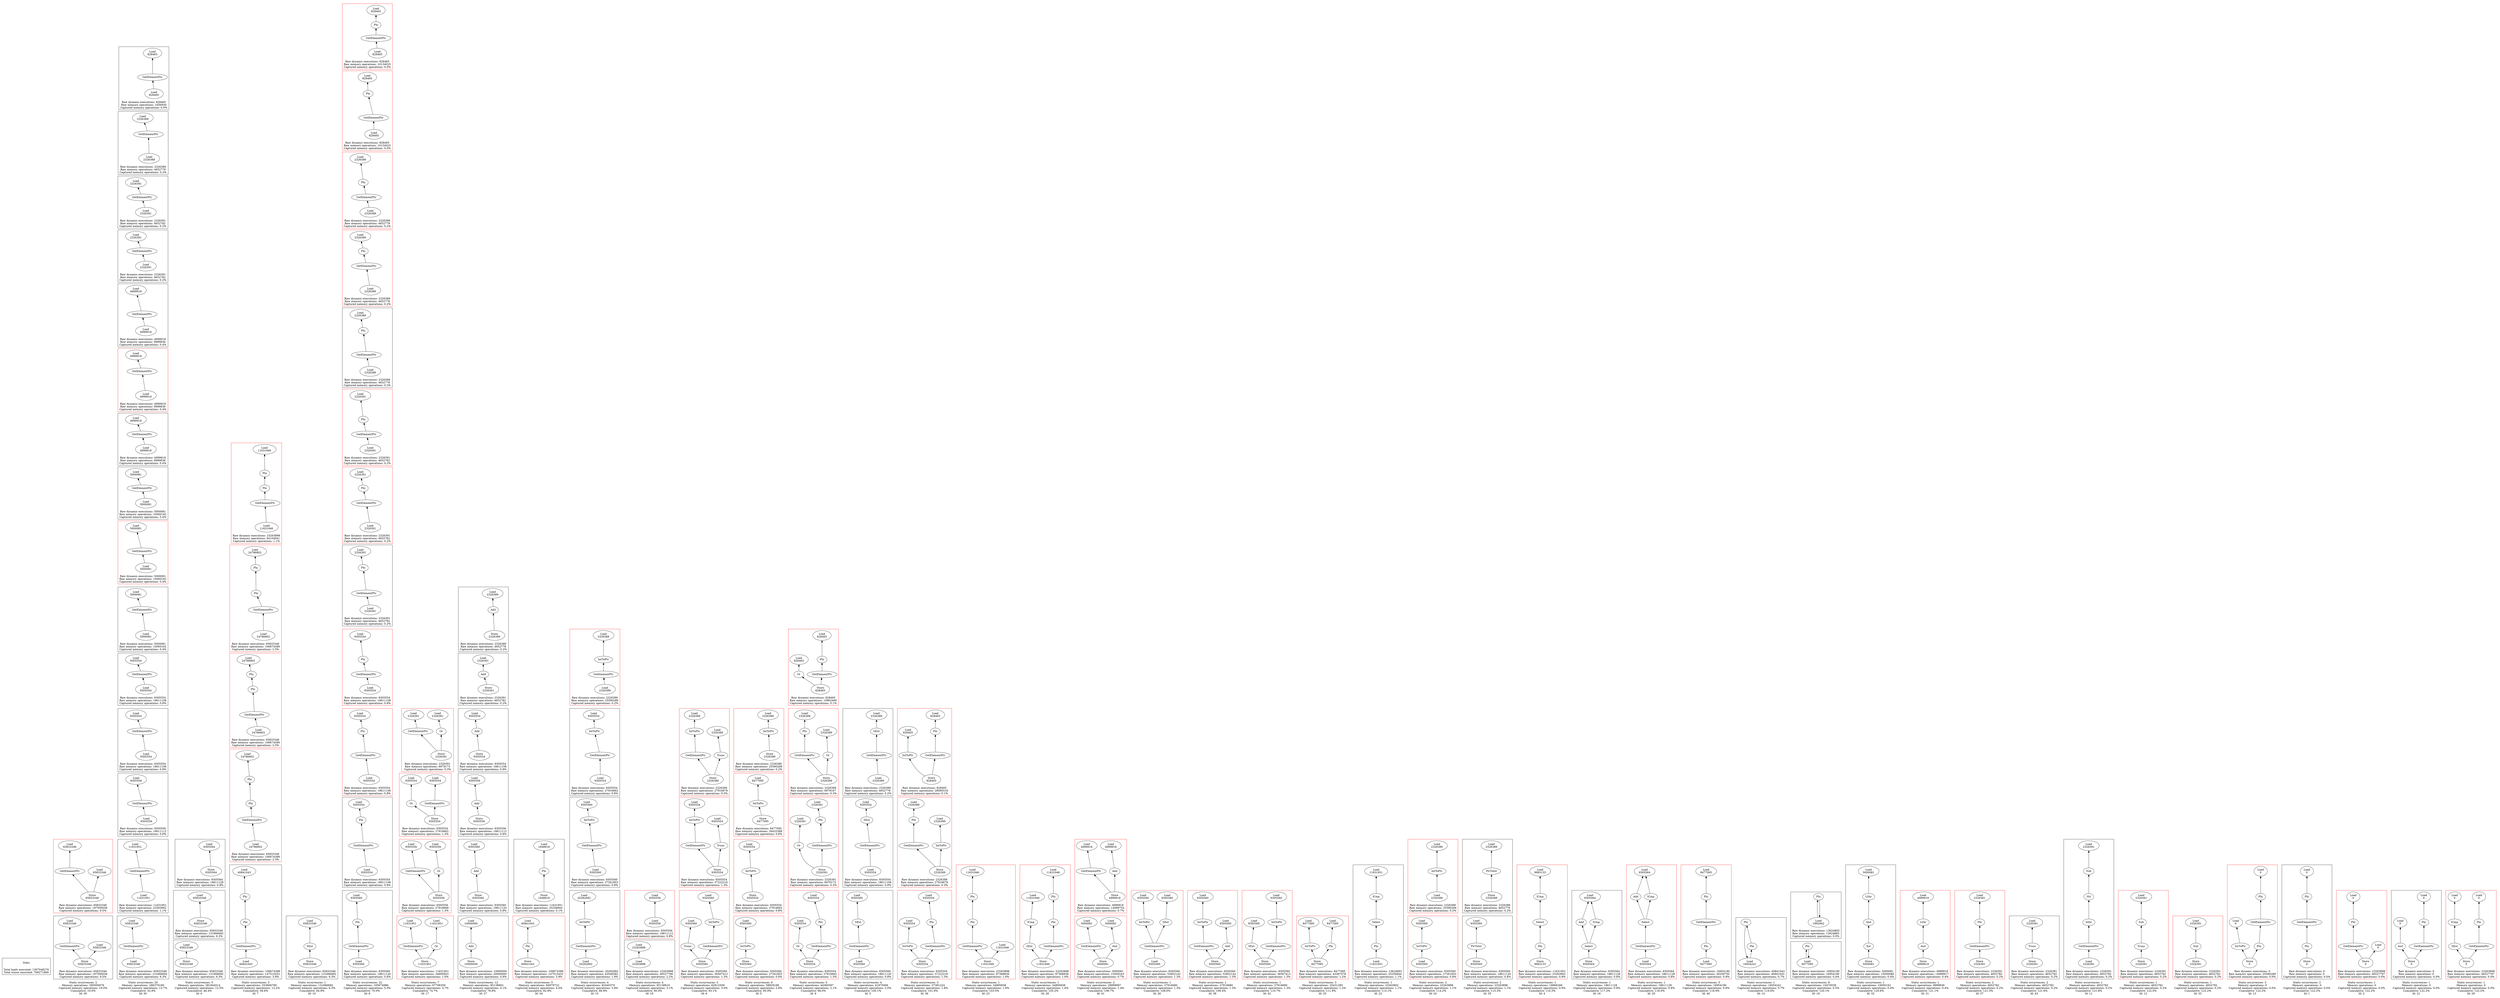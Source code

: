 strict digraph {
rankdir=BT
subgraph {
Stats [shape=plaintext]
cluster=true
label="Total loads executed: 1307048276\nTotal stores executed: 768271869"
}
subgraph {
subgraph {
{
rank=max
"39_0" [shape=point style=invis]
}
"39_0_92" [label="GetElementPtr"]
"39_0_91" [label="Load\n65833346"]
"39_0_92" -> "39_0_91"
{
rank=min
"39_0_93" [label="Store\n65833346"]
}
"39_0_93" -> "39_0_92"
"39_0_90" [label="Load\n65833346"]
"39_0_93" -> "39_0_90"
cluster=true
label="Raw dynamic executions: 65833346\nRaw memory operations: 197500038\nCaptured memory operations: 9.5%"
}
subgraph {
{
rank=max
"39_1" [shape=point style=invis]
}
"39_0" -> "39_1_96" [style=invis]
{
rank=min
"39_1_96" [label="Store\n65833346"]
}
"39_1_95" [label="GetElementPtr"]
"39_1_96" -> "39_1_95"
"39_1_94" [label="Load\n65833346"]
"39_1_96" -> "39_1_94"
"39_1_91" [label="Load\n65833346"]
"39_1_95" -> "39_1_91"
cluster=true
label="Raw dynamic executions: 65833346\nRaw memory operations: 197500038\nCaptured memory operations: 9.5%"
color=red
}
cluster=true
penwidth=0
label="Static occurrences: 2\nMemory operations: 395000076\nCaptured memory operations: 19.0%\nCumulative: 19.0%\nId: 39"
}
subgraph {
subgraph {
{
rank=max
"30_0" [shape=point style=invis]
}
"30_0_87" [label="GetElementPtr"]
"30_0_86" [label="Load\n65833346"]
"30_0_87" -> "30_0_86"
{
rank=min
"30_0_88" [label="Load\n65833346"]
}
"30_0_88" -> "30_0_87"
cluster=true
label="Raw dynamic executions: 65833346\nRaw memory operations: 131666692\nCaptured memory operations: 6.3%"
}
subgraph {
{
rank=max
"30_16" [shape=point style=invis]
}
"30_0" -> "30_16_494" [style=invis]
{
rank=min
"30_16_494" [label="Load\n11631951"]
}
"30_16_493" [label="GetElementPtr"]
"30_16_494" -> "30_16_493"
"30_16_492" [label="Load\n11631951"]
"30_16_493" -> "30_16_492"
cluster=true
label="Raw dynamic executions: 11631951\nRaw memory operations: 23263902\nCaptured memory operations: 1.1%"
}
subgraph {
{
rank=max
"30_19" [shape=point style=invis]
}
"30_16" -> "30_19_584" [style=invis]
"30_19_583" [label="GetElementPtr"]
"30_19_582" [label="Load\n9305556"]
"30_19_583" -> "30_19_582"
{
rank=min
"30_19_584" [label="Load\n9305556"]
}
"30_19_584" -> "30_19_583"
cluster=true
label="Raw dynamic executions: 9305556\nRaw memory operations: 18611112\nCaptured memory operations: 0.8%"
}
subgraph {
{
rank=max
"30_17" [shape=point style=invis]
}
"30_19" -> "30_17_507" [style=invis]
"30_17_506" [label="GetElementPtr"]
"30_17_505" [label="Load\n9305554"]
"30_17_506" -> "30_17_505"
{
rank=min
"30_17_507" [label="Load\n9305554"]
}
"30_17_507" -> "30_17_506"
cluster=true
label="Raw dynamic executions: 9305554\nRaw memory operations: 18611108\nCaptured memory operations: 0.8%"
}
subgraph {
{
rank=max
"30_18" [shape=point style=invis]
}
"30_17" -> "30_18_547" [style=invis]
{
rank=min
"30_18_547" [label="Load\n9305554"]
}
"30_18_546" [label="GetElementPtr"]
"30_18_547" -> "30_18_546"
"30_18_545" [label="Load\n9305554"]
"30_18_546" -> "30_18_545"
cluster=true
label="Raw dynamic executions: 9305554\nRaw memory operations: 18611108\nCaptured memory operations: 0.8%"
}
subgraph {
{
rank=max
"30_9" [shape=point style=invis]
}
"30_18" -> "30_9_264" [style=invis]
"30_9_263" [label="GetElementPtr"]
"30_9_258" [label="Load\n5000081"]
"30_9_263" -> "30_9_258"
{
rank=min
"30_9_264" [label="Load\n5000081"]
}
"30_9_264" -> "30_9_263"
cluster=true
label="Raw dynamic executions: 5000081\nRaw memory operations: 10000162\nCaptured memory operations: 0.4%"
}
subgraph {
{
rank=max
"30_10" [shape=point style=invis]
}
"30_9" -> "30_10_268" [style=invis]
"30_10_267" [label="GetElementPtr"]
"30_10_258" [label="Load\n5000081"]
"30_10_267" -> "30_10_258"
{
rank=min
"30_10_268" [label="Load\n5000081"]
}
"30_10_268" -> "30_10_267"
cluster=true
label="Raw dynamic executions: 5000081\nRaw memory operations: 10000162\nCaptured memory operations: 0.4%"
color=red
}
subgraph {
{
rank=max
"30_11" [shape=point style=invis]
}
"30_10" -> "30_11_271" [style=invis]
{
rank=min
"30_11_271" [label="Load\n5000081"]
}
"30_11_270" [label="GetElementPtr"]
"30_11_271" -> "30_11_270"
"30_11_269" [label="Load\n5000081"]
"30_11_270" -> "30_11_269"
cluster=true
label="Raw dynamic executions: 5000081\nRaw memory operations: 10000162\nCaptured memory operations: 0.4%"
}
subgraph {
{
rank=max
"30_6" [shape=point style=invis]
}
"30_11" -> "30_6_245" [style=invis]
"30_6_244" [label="GetElementPtr"]
"30_6_239" [label="Load\n4999918"]
"30_6_244" -> "30_6_239"
{
rank=min
"30_6_245" [label="Load\n4999918"]
}
"30_6_245" -> "30_6_244"
cluster=true
label="Raw dynamic executions: 4999918\nRaw memory operations: 9999836\nCaptured memory operations: 0.4%"
}
subgraph {
{
rank=max
"30_7" [shape=point style=invis]
}
"30_6" -> "30_7_249" [style=invis]
{
rank=min
"30_7_249" [label="Load\n4999918"]
}
"30_7_248" [label="GetElementPtr"]
"30_7_249" -> "30_7_248"
"30_7_239" [label="Load\n4999918"]
"30_7_248" -> "30_7_239"
cluster=true
label="Raw dynamic executions: 4999918\nRaw memory operations: 9999836\nCaptured memory operations: 0.4%"
color=red
}
subgraph {
{
rank=max
"30_8" [shape=point style=invis]
}
"30_7" -> "30_8_252" [style=invis]
{
rank=min
"30_8_252" [label="Load\n4999918"]
}
"30_8_251" [label="GetElementPtr"]
"30_8_252" -> "30_8_251"
"30_8_250" [label="Load\n4999918"]
"30_8_251" -> "30_8_250"
cluster=true
label="Raw dynamic executions: 4999918\nRaw memory operations: 9999836\nCaptured memory operations: 0.4%"
}
subgraph {
{
rank=max
"30_12" [shape=point style=invis]
}
"30_8" -> "30_12_281" [style=invis]
{
rank=min
"30_12_281" [label="Load\n2326391"]
}
"30_12_280" [label="GetElementPtr"]
"30_12_281" -> "30_12_280"
"30_12_279" [label="Load\n2326391"]
"30_12_280" -> "30_12_279"
cluster=true
label="Raw dynamic executions: 2326391\nRaw memory operations: 4652782\nCaptured memory operations: 0.2%"
}
subgraph {
{
rank=max
"30_13" [shape=point style=invis]
}
"30_12" -> "30_13_340" [style=invis]
{
rank=min
"30_13_340" [label="Load\n2326391"]
}
"30_13_339" [label="GetElementPtr"]
"30_13_340" -> "30_13_339"
"30_13_338" [label="Load\n2326391"]
"30_13_339" -> "30_13_338"
cluster=true
label="Raw dynamic executions: 2326391\nRaw memory operations: 4652782\nCaptured memory operations: 0.2%"
}
subgraph {
{
rank=max
"30_14" [shape=point style=invis]
}
"30_13" -> "30_14_414" [style=invis]
{
rank=min
"30_14_414" [label="Load\n2326389"]
}
"30_14_413" [label="GetElementPtr"]
"30_14_414" -> "30_14_413"
"30_14_412" [label="Load\n2326389"]
"30_14_413" -> "30_14_412"
cluster=true
label="Raw dynamic executions: 2326389\nRaw memory operations: 4652778\nCaptured memory operations: 0.2%"
}
subgraph {
{
rank=max
"30_15" [shape=point style=invis]
}
"30_14" -> "30_15_476" [style=invis]
{
rank=min
"30_15_476" [label="Load\n828465"]
}
"30_15_475" [label="GetElementPtr"]
"30_15_476" -> "30_15_475"
"30_15_474" [label="Load\n828465"]
"30_15_475" -> "30_15_474"
cluster=true
label="Raw dynamic executions: 828465\nRaw memory operations: 1656930\nCaptured memory operations: 0.0%"
}
cluster=true
penwidth=0
label="Static occurrences: 20\nMemory operations: 286379190\nCaptured memory operations: 13.7%\nCumulative: 32.8%\nId: 30"
}
subgraph {
subgraph {
{
rank=max
"0_1" [shape=point style=invis]
}
{
rank=min
"0_1_66" [label="Store\n65833346"]
}
"0_1_65" [label="Load\n65833346"]
"0_1_66" -> "0_1_65"
cluster=true
label="Raw dynamic executions: 65833346\nRaw memory operations: 131666692\nCaptured memory operations: 6.3%"
}
subgraph {
{
rank=max
"0_2" [shape=point style=invis]
}
"0_1" -> "0_2_69" [style=invis]
{
rank=min
"0_2_69" [label="Store\n65833346"]
}
"0_2_68" [label="Load\n65833346"]
"0_2_69" -> "0_2_68"
cluster=true
label="Raw dynamic executions: 65833346\nRaw memory operations: 131666692\nCaptured memory operations: 6.3%"
}
subgraph {
{
rank=max
"0_3" [shape=point style=invis]
}
"0_2" -> "0_3_303" [style=invis]
{
rank=min
"0_3_303" [label="Store\n9305564"]
}
"0_3_301" [label="Load\n9305564"]
"0_3_303" -> "0_3_301"
cluster=true
label="Raw dynamic executions: 9305564\nRaw memory operations: 18611128\nCaptured memory operations: 0.8%"
}
cluster=true
penwidth=0
label="Static occurrences: 5\nMemory operations: 281944514\nCaptured memory operations: 13.5%\nCumulative: 46.4%\nId: 0"
}
subgraph {
subgraph {
{
rank=max
"7_0" [shape=point style=invis]
}
"7_0_100" [label="Phi"]
"7_0_98" [label="Load\n40841043"]
"7_0_100" -> "7_0_98"
"7_0_47" [label="Phi"]
"7_0_47" -> "7_0_100"
"7_0_48" [label="GetElementPtr"]
"7_0_48" -> "7_0_47"
{
rank=min
"7_0_49" [label="Load\n40841043"]
}
"7_0_49" -> "7_0_48"
cluster=true
label="Raw dynamic executions: 106674389\nRaw memory operations: 147515432\nCaptured memory operations: 3.9%"
}
subgraph {
{
rank=max
"7_2" [shape=point style=invis]
}
"7_0" -> "7_2_61" [style=invis]
"7_2_47" [label="Phi"]
"7_2_100" [label="Phi"]
"7_2_47" -> "7_2_100"
{
rank=min
"7_2_61" [label="Load\n24786802"]
}
"7_2_60" [label="GetElementPtr"]
"7_2_61" -> "7_2_60"
"7_2_98" [label="Load\n24786802"]
"7_2_100" -> "7_2_98"
"7_2_60" -> "7_2_47"
cluster=true
label="Raw dynamic executions: 65833346\nRaw memory operations: 106674389\nCaptured memory operations: 2.3%"
color=red
}
subgraph {
{
rank=max
"7_3" [shape=point style=invis]
}
"7_2" -> "7_3_65" [style=invis]
"7_3_47" [label="Phi"]
"7_3_100" [label="Phi"]
"7_3_47" -> "7_3_100"
"7_3_64" [label="GetElementPtr"]
"7_3_64" -> "7_3_47"
"7_3_98" [label="Load\n24786802"]
"7_3_100" -> "7_3_98"
{
rank=min
"7_3_65" [label="Load\n24786802"]
}
"7_3_65" -> "7_3_64"
cluster=true
label="Raw dynamic executions: 65833346\nRaw memory operations: 106674389\nCaptured memory operations: 2.3%"
color=red
}
subgraph {
{
rank=max
"7_4" [shape=point style=invis]
}
"7_3" -> "7_4_68" [style=invis]
"7_4_47" [label="Phi"]
"7_4_100" [label="Phi"]
"7_4_47" -> "7_4_100"
{
rank=min
"7_4_68" [label="Load\n24786802"]
}
"7_4_67" [label="GetElementPtr"]
"7_4_68" -> "7_4_67"
"7_4_98" [label="Load\n24786802"]
"7_4_100" -> "7_4_98"
"7_4_67" -> "7_4_47"
cluster=true
label="Raw dynamic executions: 65833346\nRaw memory operations: 106674389\nCaptured memory operations: 2.3%"
color=red
}
subgraph {
{
rank=max
"7_1" [shape=point style=invis]
}
"7_4" -> "7_1_52" [style=invis]
"7_1_51" [label="GetElementPtr"]
"7_1_47" [label="Phi"]
"7_1_51" -> "7_1_47"
"7_1_100" [label="Phi"]
"7_1_98" [label="Load\n11631946"]
"7_1_100" -> "7_1_98"
{
rank=min
"7_1_52" [label="Load\n11631946"]
}
"7_1_52" -> "7_1_51"
"7_1_47" -> "7_1_100"
cluster=true
label="Raw dynamic executions: 23263898\nRaw memory operations: 64104941\nCaptured memory operations: 1.1%"
color=red
}
cluster=true
penwidth=0
label="Static occurrences: 5\nMemory operations: 253666790\nCaptured memory operations: 12.2%\nCumulative: 58.6%\nId: 7"
}
subgraph {
subgraph {
{
rank=max
"10_0" [shape=point style=invis]
}
"10_0_62" [label="SExt"]
"10_0_61" [label="Load\n65833346"]
"10_0_62" -> "10_0_61"
{
rank=min
"10_0_63" [label="Store\n65833346"]
}
"10_0_63" -> "10_0_62"
cluster=true
label="Raw dynamic executions: 65833346\nRaw memory operations: 131666692\nCaptured memory operations: 6.3%"
}
cluster=true
penwidth=0
label="Static occurrences: 1\nMemory operations: 131666692\nCaptured memory operations: 6.3%\nCumulative: 64.9%\nId: 10"
}
subgraph {
subgraph {
{
rank=max
"8_16" [shape=point style=invis]
}
"8_16_451" [label="Phi"]
"8_16_449" [label="Load\n9305560"]
"8_16_451" -> "8_16_449"
"8_16_463" [label="GetElementPtr"]
"8_16_463" -> "8_16_451"
{
rank=min
"8_16_464" [label="Load\n9305560"]
}
"8_16_464" -> "8_16_463"
cluster=true
label="Raw dynamic executions: 9305560\nRaw memory operations: 18611120\nCaptured memory operations: 0.8%"
}
subgraph {
{
rank=max
"8_19" [shape=point style=invis]
}
"8_16" -> "8_19_535" [style=invis]
"8_19_522" [label="Phi"]
"8_19_520" [label="Load\n9305554"]
"8_19_522" -> "8_19_520"
"8_19_534" [label="GetElementPtr"]
"8_19_534" -> "8_19_522"
{
rank=min
"8_19_535" [label="Load\n9305554"]
}
"8_19_535" -> "8_19_534"
cluster=true
label="Raw dynamic executions: 9305554\nRaw memory operations: 18611108\nCaptured memory operations: 0.8%"
}
subgraph {
{
rank=max
"8_20" [shape=point style=invis]
}
"8_19" -> "8_20_540" [style=invis]
"8_20_522" [label="Phi"]
"8_20_520" [label="Load\n9305554"]
"8_20_522" -> "8_20_520"
{
rank=min
"8_20_540" [label="Load\n9305554"]
}
"8_20_539" [label="GetElementPtr"]
"8_20_540" -> "8_20_539"
"8_20_539" -> "8_20_522"
cluster=true
label="Raw dynamic executions: 9305554\nRaw memory operations: 18611108\nCaptured memory operations: 0.8%"
color=red
}
subgraph {
{
rank=max
"8_21" [shape=point style=invis]
}
"8_20" -> "8_21_544" [style=invis]
"8_21_543" [label="GetElementPtr"]
"8_21_522" [label="Phi"]
"8_21_543" -> "8_21_522"
"8_21_520" [label="Load\n9305554"]
"8_21_522" -> "8_21_520"
{
rank=min
"8_21_544" [label="Load\n9305554"]
}
"8_21_544" -> "8_21_543"
cluster=true
label="Raw dynamic executions: 9305554\nRaw memory operations: 18611108\nCaptured memory operations: 0.8%"
color=red
}
subgraph {
{
rank=max
"8_10" [shape=point style=invis]
}
"8_21" -> "8_10_328" [style=invis]
"8_10_315" [label="Phi"]
"8_10_313" [label="Load\n2326391"]
"8_10_315" -> "8_10_313"
{
rank=min
"8_10_328" [label="Load\n2326391"]
}
"8_10_327" [label="GetElementPtr"]
"8_10_328" -> "8_10_327"
"8_10_327" -> "8_10_315"
cluster=true
label="Raw dynamic executions: 2326391\nRaw memory operations: 4652782\nCaptured memory operations: 0.2%"
}
subgraph {
{
rank=max
"8_11" [shape=point style=invis]
}
"8_10" -> "8_11_333" [style=invis]
"8_11_315" [label="Phi"]
"8_11_313" [label="Load\n2326391"]
"8_11_315" -> "8_11_313"
"8_11_332" [label="GetElementPtr"]
"8_11_332" -> "8_11_315"
{
rank=min
"8_11_333" [label="Load\n2326391"]
}
"8_11_333" -> "8_11_332"
cluster=true
label="Raw dynamic executions: 2326391\nRaw memory operations: 4652782\nCaptured memory operations: 0.2%"
color=red
}
subgraph {
{
rank=max
"8_12" [shape=point style=invis]
}
"8_11" -> "8_12_337" [style=invis]
"8_12_315" [label="Phi"]
"8_12_313" [label="Load\n2326391"]
"8_12_315" -> "8_12_313"
{
rank=min
"8_12_337" [label="Load\n2326391"]
}
"8_12_336" [label="GetElementPtr"]
"8_12_337" -> "8_12_336"
"8_12_336" -> "8_12_315"
cluster=true
label="Raw dynamic executions: 2326391\nRaw memory operations: 4652782\nCaptured memory operations: 0.2%"
color=red
}
subgraph {
{
rank=max
"8_13" [shape=point style=invis]
}
"8_12" -> "8_13_402" [style=invis]
"8_13_401" [label="GetElementPtr"]
"8_13_389" [label="Phi"]
"8_13_401" -> "8_13_389"
{
rank=min
"8_13_402" [label="Load\n2326389"]
}
"8_13_402" -> "8_13_401"
"8_13_387" [label="Load\n2326389"]
"8_13_389" -> "8_13_387"
cluster=true
label="Raw dynamic executions: 2326389\nRaw memory operations: 4652778\nCaptured memory operations: 0.2%"
}
subgraph {
{
rank=max
"8_14" [shape=point style=invis]
}
"8_13" -> "8_14_407" [style=invis]
{
rank=min
"8_14_407" [label="Load\n2326389"]
}
"8_14_406" [label="GetElementPtr"]
"8_14_407" -> "8_14_406"
"8_14_389" [label="Phi"]
"8_14_406" -> "8_14_389"
"8_14_387" [label="Load\n2326389"]
"8_14_389" -> "8_14_387"
cluster=true
label="Raw dynamic executions: 2326389\nRaw memory operations: 4652778\nCaptured memory operations: 0.2%"
color=red
}
subgraph {
{
rank=max
"8_15" [shape=point style=invis]
}
"8_14" -> "8_15_411" [style=invis]
{
rank=min
"8_15_411" [label="Load\n2326389"]
}
"8_15_410" [label="GetElementPtr"]
"8_15_411" -> "8_15_410"
"8_15_389" [label="Phi"]
"8_15_410" -> "8_15_389"
"8_15_387" [label="Load\n2326389"]
"8_15_389" -> "8_15_387"
cluster=true
label="Raw dynamic executions: 2326389\nRaw memory operations: 4652778\nCaptured memory operations: 0.2%"
color=red
}
subgraph {
{
rank=max
"8_17" [shape=point style=invis]
}
"8_15" -> "8_17_469" [style=invis]
"8_17_451" [label="Phi"]
"8_17_449" [label="Load\n828465"]
"8_17_451" -> "8_17_449"
{
rank=min
"8_17_469" [label="Load\n828465"]
}
"8_17_468" [label="GetElementPtr"]
"8_17_469" -> "8_17_468"
"8_17_468" -> "8_17_451"
cluster=true
label="Raw dynamic executions: 828465\nRaw memory operations: 10134025\nCaptured memory operations: 0.0%"
color=red
}
subgraph {
{
rank=max
"8_18" [shape=point style=invis]
}
"8_17" -> "8_18_473" [style=invis]
"8_18_451" [label="Phi"]
"8_18_449" [label="Load\n828465"]
"8_18_451" -> "8_18_449"
"8_18_472" [label="GetElementPtr"]
"8_18_472" -> "8_18_451"
{
rank=min
"8_18_473" [label="Load\n828465"]
}
"8_18_473" -> "8_18_472"
cluster=true
label="Raw dynamic executions: 828465\nRaw memory operations: 10134025\nCaptured memory operations: 0.0%"
color=red
}
cluster=true
penwidth=0
label="Static occurrences: 22\nMemory operations: 105674986\nCaptured memory operations: 5.0%\nCumulative: 70.0%\nId: 8"
}
subgraph {
subgraph {
{
rank=max
"17_4" [shape=point style=invis]
}
"17_4_493" [label="GetElementPtr"]
"17_4_492" [label="Load\n11631951"]
"17_4_493" -> "17_4_492"
{
rank=min
"17_4_496" [label="Store\n11631951"]
}
"17_4_496" -> "17_4_493"
"17_4_495" [label="Or"]
"17_4_494" [label="Load\n11631951"]
"17_4_495" -> "17_4_494"
"17_4_496" -> "17_4_495"
cluster=true
label="Raw dynamic executions: 11631951\nRaw memory operations: 34895853\nCaptured memory operations: 1.6%"
color=red
}
subgraph {
{
rank=max
"17_6" [shape=point style=invis]
}
"17_4" -> "17_6_586" [style=invis]
{
rank=min
"17_6_586" [label="Store\n9305556"]
}
"17_6_583" [label="GetElementPtr"]
"17_6_586" -> "17_6_583"
"17_6_582" [label="Load\n9305556"]
"17_6_583" -> "17_6_582"
"17_6_585" [label="Or"]
"17_6_584" [label="Load\n9305556"]
"17_6_585" -> "17_6_584"
"17_6_586" -> "17_6_585"
cluster=true
label="Raw dynamic executions: 9305556\nRaw memory operations: 27916668\nCaptured memory operations: 1.3%"
color=red
}
subgraph {
{
rank=max
"17_5" [shape=point style=invis]
}
"17_6" -> "17_5_509" [style=invis]
"17_5_508" [label="Or"]
"17_5_507" [label="Load\n9305554"]
"17_5_508" -> "17_5_507"
{
rank=min
"17_5_509" [label="Store\n9305554"]
}
"17_5_506" [label="GetElementPtr"]
"17_5_509" -> "17_5_506"
"17_5_505" [label="Load\n9305554"]
"17_5_506" -> "17_5_505"
"17_5_509" -> "17_5_508"
cluster=true
label="Raw dynamic executions: 9305554\nRaw memory operations: 27916662\nCaptured memory operations: 1.3%"
color=red
}
subgraph {
{
rank=max
"17_3" [shape=point style=invis]
}
"17_5" -> "17_3_283" [style=invis]
{
rank=min
"17_3_283" [label="Store\n2326391"]
}
"17_3_280" [label="GetElementPtr"]
"17_3_283" -> "17_3_280"
"17_3_282" [label="Or"]
"17_3_281" [label="Load\n2326391"]
"17_3_282" -> "17_3_281"
"17_3_283" -> "17_3_282"
"17_3_279" [label="Load\n2326391"]
"17_3_280" -> "17_3_279"
cluster=true
label="Raw dynamic executions: 2326391\nRaw memory operations: 6979173\nCaptured memory operations: 0.3%"
color=red
}
cluster=true
penwidth=0
label="Static occurrences: 7\nMemory operations: 97708359\nCaptured memory operations: 4.7%\nCumulative: 74.7%\nId: 17"
}
subgraph {
subgraph {
{
rank=max
"27_4" [shape=point style=invis]
}
"27_4_218" [label="Add"]
"27_4_217" [label="Load\n10000000"]
"27_4_218" -> "27_4_217"
{
rank=min
"27_4_219" [label="Store\n10000000"]
}
"27_4_219" -> "27_4_218"
cluster=true
label="Raw dynamic executions: 10000000\nRaw memory operations: 20000000\nCaptured memory operations: 0.9%"
}
subgraph {
{
rank=max
"27_8" [shape=point style=invis]
}
"27_4" -> "27_8_458" [style=invis]
{
rank=min
"27_8_458" [label="Store\n9305560"]
}
"27_8_457" [label="Add"]
"27_8_458" -> "27_8_457"
"27_8_456" [label="Load\n9305560"]
"27_8_457" -> "27_8_456"
cluster=true
label="Raw dynamic executions: 9305560\nRaw memory operations: 18611120\nCaptured memory operations: 0.8%"
}
subgraph {
{
rank=max
"27_11" [shape=point style=invis]
}
"27_8" -> "27_11_581" [style=invis]
"27_11_580" [label="Add"]
"27_11_579" [label="Load\n9305556"]
"27_11_580" -> "27_11_579"
{
rank=min
"27_11_581" [label="Store\n9305556"]
}
"27_11_581" -> "27_11_580"
cluster=true
label="Raw dynamic executions: 9305556\nRaw memory operations: 18611112\nCaptured memory operations: 0.8%"
}
subgraph {
{
rank=max
"27_9" [shape=point style=invis]
}
"27_11" -> "27_9_529" [style=invis]
"27_9_528" [label="Add"]
"27_9_527" [label="Load\n9305554"]
"27_9_528" -> "27_9_527"
{
rank=min
"27_9_529" [label="Store\n9305554"]
}
"27_9_529" -> "27_9_528"
cluster=true
label="Raw dynamic executions: 9305554\nRaw memory operations: 18611108\nCaptured memory operations: 0.8%"
}
subgraph {
{
rank=max
"27_6" [shape=point style=invis]
}
"27_9" -> "27_6_322" [style=invis]
{
rank=min
"27_6_322" [label="Store\n2326391"]
}
"27_6_321" [label="Add"]
"27_6_322" -> "27_6_321"
"27_6_320" [label="Load\n2326391"]
"27_6_321" -> "27_6_320"
cluster=true
label="Raw dynamic executions: 2326391\nRaw memory operations: 4652782\nCaptured memory operations: 0.2%"
}
subgraph {
{
rank=max
"27_7" [shape=point style=invis]
}
"27_6" -> "27_7_396" [style=invis]
"27_7_395" [label="Add"]
"27_7_394" [label="Load\n2326389"]
"27_7_395" -> "27_7_394"
{
rank=min
"27_7_396" [label="Store\n2326389"]
}
"27_7_396" -> "27_7_395"
cluster=true
label="Raw dynamic executions: 2326389\nRaw memory operations: 4652778\nCaptured memory operations: 0.2%"
}
cluster=true
penwidth=0
label="Static occurrences: 12\nMemory operations: 85138902\nCaptured memory operations: 4.1%\nCumulative: 78.8%\nId: 27"
}
subgraph {
subgraph {
{
rank=max
"34_0" [shape=point style=invis]
}
{
rank=min
"34_0_101" [label="Store\n40841043"]
}
"34_0_100" [label="Phi"]
"34_0_101" -> "34_0_100"
"34_0_98" [label="Load\n40841043"]
"34_0_100" -> "34_0_98"
cluster=true
label="Raw dynamic executions: 106674389\nRaw memory operations: 147515432\nCaptured memory operations: 3.9%"
color=red
}
subgraph {
{
rank=max
"34_4" [shape=point style=invis]
}
"34_0" -> "34_4_367" [style=invis]
"34_4_363" [label="Phi"]
"34_4_364" [label="Load\n1648818"]
"34_4_363" -> "34_4_364"
{
rank=min
"34_4_367" [label="Store\n1648818"]
}
"34_4_367" -> "34_4_363"
cluster=true
label="Raw dynamic executions: 11631951\nRaw memory operations: 25256844\nCaptured memory operations: 0.1%"
}
cluster=true
penwidth=0
label="Static occurrences: 5\nMemory operations: 84979722\nCaptured memory operations: 4.0%\nCumulative: 82.9%\nId: 34"
}
subgraph {
subgraph {
{
rank=max
"15_0" [shape=point style=invis]
}
{
rank=min
"15_0_374" [label="Load\n20282682"]
}
"15_0_373" [label="GetElementPtr"]
"15_0_374" -> "15_0_373"
"15_0_372" [label="IntToPtr"]
"15_0_369" [label="Load\n20282682"]
"15_0_372" -> "15_0_369"
"15_0_373" -> "15_0_372"
cluster=true
label="Raw dynamic executions: 20282682\nRaw memory operations: 43546582\nCaptured memory operations: 1.9%"
}
subgraph {
{
rank=max
"15_2" [shape=point style=invis]
}
"15_0" -> "15_2_443" [style=invis]
"15_2_430" [label="IntToPtr"]
"15_2_427" [label="Load\n9305560"]
"15_2_430" -> "15_2_427"
{
rank=min
"15_2_443" [label="Load\n9305560"]
}
"15_2_442" [label="GetElementPtr"]
"15_2_443" -> "15_2_442"
"15_2_442" -> "15_2_430"
cluster=true
label="Raw dynamic executions: 9305560\nRaw memory operations: 27261853\nCaptured memory operations: 0.8%"
}
subgraph {
{
rank=max
"15_3" [shape=point style=invis]
}
"15_2" -> "15_3_514" [style=invis]
{
rank=min
"15_3_514" [label="Load\n9305554"]
}
"15_3_513" [label="GetElementPtr"]
"15_3_514" -> "15_3_513"
"15_3_511" [label="IntToPtr"]
"15_3_513" -> "15_3_511"
"15_3_502" [label="Load\n9305554"]
"15_3_511" -> "15_3_502"
cluster=true
label="Raw dynamic executions: 9305554\nRaw memory operations: 27916662\nCaptured memory operations: 0.8%"
}
subgraph {
{
rank=max
"15_1" [shape=point style=invis]
}
"15_3" -> "15_1_381" [style=invis]
"15_1_380" [label="GetElementPtr"]
"15_1_372" [label="IntToPtr"]
"15_1_380" -> "15_1_372"
{
rank=min
"15_1_381" [label="Load\n2326389"]
}
"15_1_381" -> "15_1_380"
"15_1_369" [label="Load\n2326389"]
"15_1_372" -> "15_1_369"
cluster=true
label="Raw dynamic executions: 2326389\nRaw memory operations: 25590289\nCaptured memory operations: 0.2%"
color=red
}
cluster=true
penwidth=0
label="Static occurrences: 4\nMemory operations: 82440370\nCaptured memory operations: 3.9%\nCumulative: 86.9%\nId: 15"
}
subgraph {
subgraph {
{
rank=max
"19_0" [shape=point style=invis]
}
{
rank=min
"19_0_53" [label="Load\n23263898"]
}
"19_0_52" [label="Load\n23263898"]
"19_0_53" -> "19_0_52"
cluster=true
label="Raw dynamic executions: 23263898\nRaw memory operations: 46527796\nCaptured memory operations: 2.2%"
}
subgraph {
{
rank=max
"19_3" [shape=point style=invis]
}
"19_0" -> "19_3_587" [style=invis]
{
rank=min
"19_3_587" [label="Load\n9305556"]
}
"19_3_582" [label="Load\n9305556"]
"19_3_587" -> "19_3_582"
cluster=true
label="Raw dynamic executions: 9305556\nRaw memory operations: 18611112\nCaptured memory operations: 0.8%"
color=red
}
cluster=true
penwidth=0
label="Static occurrences: 4\nMemory operations: 65138910\nCaptured memory operations: 3.1%\nCumulative: 90.0%\nId: 19"
}
subgraph {
subgraph {
{
rank=max
"6_1" [shape=point style=invis]
}
"6_1_430" [label="IntToPtr"]
"6_1_427" [label="Load\n9305560"]
"6_1_430" -> "6_1_427"
"6_1_461" [label="Trunc"]
"6_1_460" [label="Load\n9305560"]
"6_1_461" -> "6_1_460"
"6_1_442" [label="GetElementPtr"]
"6_1_442" -> "6_1_430"
{
rank=min
"6_1_462" [label="Store\n9305560"]
}
"6_1_462" -> "6_1_442"
"6_1_462" -> "6_1_461"
cluster=true
label="Raw dynamic executions: 9305560\nRaw memory operations: 36567413\nCaptured memory operations: 1.3%"
color=red
}
subgraph {
{
rank=max
"6_2" [shape=point style=invis]
}
"6_1" -> "6_2_533" [style=invis]
{
rank=min
"6_2_533" [label="Store\n9305554"]
}
"6_2_513" [label="GetElementPtr"]
"6_2_533" -> "6_2_513"
"6_2_532" [label="Trunc"]
"6_2_533" -> "6_2_532"
"6_2_531" [label="Load\n9305554"]
"6_2_532" -> "6_2_531"
"6_2_511" [label="IntToPtr"]
"6_2_513" -> "6_2_511"
"6_2_502" [label="Load\n9305554"]
"6_2_511" -> "6_2_502"
cluster=true
label="Raw dynamic executions: 9305554\nRaw memory operations: 37222216\nCaptured memory operations: 1.3%"
color=red
}
subgraph {
{
rank=max
"6_0" [shape=point style=invis]
}
"6_2" -> "6_0_400" [style=invis]
"6_0_380" [label="GetElementPtr"]
"6_0_372" [label="IntToPtr"]
"6_0_380" -> "6_0_372"
"6_0_399" [label="Trunc"]
"6_0_398" [label="Load\n2326389"]
"6_0_399" -> "6_0_398"
{
rank=min
"6_0_400" [label="Store\n2326389"]
}
"6_0_400" -> "6_0_399"
"6_0_369" [label="Load\n2326389"]
"6_0_372" -> "6_0_369"
"6_0_400" -> "6_0_380"
cluster=true
label="Raw dynamic executions: 2326389\nRaw memory operations: 27916678\nCaptured memory operations: 0.3%"
color=red
}
cluster=true
penwidth=0
label="Static occurrences: 3\nMemory operations: 62812509\nCaptured memory operations: 3.0%\nCumulative: 93.1%\nId: 6"
}
subgraph {
subgraph {
{
rank=max
"5_2" [shape=point style=invis]
}
"5_2_430" [label="IntToPtr"]
"5_2_427" [label="Load\n9305560"]
"5_2_430" -> "5_2_427"
{
rank=min
"5_2_459" [label="Store\n9305560"]
}
"5_2_459" -> "5_2_430"
cluster=true
label="Raw dynamic executions: 9305560\nRaw memory operations: 27261853\nCaptured memory operations: 0.8%"
color=red
}
subgraph {
{
rank=max
"5_4" [shape=point style=invis]
}
"5_2" -> "5_4_530" [style=invis]
{
rank=min
"5_4_530" [label="Store\n9305554"]
}
"5_4_511" [label="IntToPtr"]
"5_4_530" -> "5_4_511"
"5_4_502" [label="Load\n9305554"]
"5_4_511" -> "5_4_502"
cluster=true
label="Raw dynamic executions: 9305554\nRaw memory operations: 27916662\nCaptured memory operations: 0.8%"
color=red
}
subgraph {
{
rank=max
"5_3" [shape=point style=invis]
}
"5_4" -> "5_3_479" [style=invis]
"5_3_430" [label="IntToPtr"]
"5_3_427" [label="Load\n8477095"]
"5_3_430" -> "5_3_427"
{
rank=min
"5_3_479" [label="Store\n8477095"]
}
"5_3_479" -> "5_3_430"
cluster=true
label="Raw dynamic executions: 8477095\nRaw memory operations: 26433388\nCaptured memory operations: 0.8%"
color=red
}
subgraph {
{
rank=max
"5_0" [shape=point style=invis]
}
"5_3" -> "5_0_397" [style=invis]
{
rank=min
"5_0_397" [label="Store\n2326389"]
}
"5_0_372" [label="IntToPtr"]
"5_0_397" -> "5_0_372"
"5_0_369" [label="Load\n2326389"]
"5_0_372" -> "5_0_369"
cluster=true
label="Raw dynamic executions: 2326389\nRaw memory operations: 25590289\nCaptured memory operations: 0.2%"
color=red
}
cluster=true
penwidth=0
label="Static occurrences: 6\nMemory operations: 58829196\nCaptured memory operations: 2.8%\nCumulative: 95.9%\nId: 5"
}
subgraph {
subgraph {
{
rank=max
"9_4" [shape=point style=invis]
}
{
rank=min
"9_4_542" [label="Store\n9305554"]
}
"9_4_541" [label="Or"]
"9_4_542" -> "9_4_541"
"9_4_540" [label="Load\n9305554"]
"9_4_541" -> "9_4_540"
"9_4_522" [label="Phi"]
"9_4_520" [label="Load\n9305554"]
"9_4_522" -> "9_4_520"
"9_4_539" [label="GetElementPtr"]
"9_4_542" -> "9_4_539"
"9_4_539" -> "9_4_522"
cluster=true
label="Raw dynamic executions: 9305554\nRaw memory operations: 27916662\nCaptured memory operations: 1.3%"
color=red
}
subgraph {
{
rank=max
"9_1" [shape=point style=invis]
}
"9_4" -> "9_1_335" [style=invis]
{
rank=min
"9_1_335" [label="Store\n2326391"]
}
"9_1_334" [label="Or"]
"9_1_335" -> "9_1_334"
"9_1_333" [label="Load\n2326391"]
"9_1_334" -> "9_1_333"
"9_1_315" [label="Phi"]
"9_1_313" [label="Load\n2326391"]
"9_1_315" -> "9_1_313"
"9_1_332" [label="GetElementPtr"]
"9_1_332" -> "9_1_315"
"9_1_335" -> "9_1_332"
cluster=true
label="Raw dynamic executions: 2326391\nRaw memory operations: 6979173\nCaptured memory operations: 0.3%"
color=red
}
subgraph {
{
rank=max
"9_2" [shape=point style=invis]
}
"9_1" -> "9_2_409" [style=invis]
{
rank=min
"9_2_409" [label="Store\n2326389"]
}
"9_2_406" [label="GetElementPtr"]
"9_2_409" -> "9_2_406"
"9_2_408" [label="Or"]
"9_2_409" -> "9_2_408"
"9_2_389" [label="Phi"]
"9_2_406" -> "9_2_389"
"9_2_407" [label="Load\n2326389"]
"9_2_408" -> "9_2_407"
"9_2_387" [label="Load\n2326389"]
"9_2_389" -> "9_2_387"
cluster=true
label="Raw dynamic executions: 2326389\nRaw memory operations: 6979167\nCaptured memory operations: 0.3%"
color=red
}
subgraph {
{
rank=max
"9_3" [shape=point style=invis]
}
"9_2" -> "9_3_471" [style=invis]
"9_3_451" [label="Phi"]
"9_3_449" [label="Load\n828465"]
"9_3_451" -> "9_3_449"
{
rank=min
"9_3_471" [label="Store\n828465"]
}
"9_3_470" [label="Or"]
"9_3_471" -> "9_3_470"
"9_3_468" [label="GetElementPtr"]
"9_3_468" -> "9_3_451"
"9_3_471" -> "9_3_468"
"9_3_469" [label="Load\n828465"]
"9_3_470" -> "9_3_469"
cluster=true
label="Raw dynamic executions: 828465\nRaw memory operations: 10962490\nCaptured memory operations: 0.1%"
color=red
}
cluster=true
penwidth=0
label="Static occurrences: 5\nMemory operations: 44360397\nCaptured memory operations: 2.1%\nCumulative: 98.0%\nId: 9"
}
subgraph {
subgraph {
{
rank=max
"3_2" [shape=point style=invis]
}
{
rank=min
"3_2_449" [label="Load\n9305560"]
}
"3_2_448" [label="GetElementPtr"]
"3_2_449" -> "3_2_448"
"3_2_447" [label="SExt"]
"3_2_443" [label="Load\n9305560"]
"3_2_447" -> "3_2_443"
"3_2_448" -> "3_2_447"
cluster=true
label="Raw dynamic executions: 9305560\nRaw memory operations: 18611120\nCaptured memory operations: 0.8%"
}
subgraph {
{
rank=max
"3_3" [shape=point style=invis]
}
"3_2" -> "3_3_520" [style=invis]
"3_3_519" [label="GetElementPtr"]
"3_3_518" [label="SExt"]
"3_3_519" -> "3_3_518"
{
rank=min
"3_3_520" [label="Load\n9305554"]
}
"3_3_520" -> "3_3_519"
"3_3_514" [label="Load\n9305554"]
"3_3_518" -> "3_3_514"
cluster=true
label="Raw dynamic executions: 9305554\nRaw memory operations: 18611108\nCaptured memory operations: 0.8%"
}
subgraph {
{
rank=max
"3_1" [shape=point style=invis]
}
"3_3" -> "3_1_387" [style=invis]
"3_1_386" [label="GetElementPtr"]
"3_1_385" [label="SExt"]
"3_1_386" -> "3_1_385"
{
rank=min
"3_1_387" [label="Load\n2326389"]
}
"3_1_387" -> "3_1_386"
"3_1_381" [label="Load\n2326389"]
"3_1_385" -> "3_1_381"
cluster=true
label="Raw dynamic executions: 2326389\nRaw memory operations: 4652778\nCaptured memory operations: 0.2%"
}
cluster=true
penwidth=0
label="Static occurrences: 4\nMemory operations: 41875006\nCaptured memory operations: 2.0%\nCumulative: 100.1%\nId: 3"
}
subgraph {
subgraph {
{
rank=max
"36_2" [shape=point style=invis]
}
"36_2_522" [label="Phi"]
"36_2_520" [label="Load\n9305554"]
"36_2_522" -> "36_2_520"
{
rank=min
"36_2_538" [label="Store\n9305554"]
}
"36_2_511" [label="IntToPtr"]
"36_2_538" -> "36_2_511"
"36_2_534" [label="GetElementPtr"]
"36_2_538" -> "36_2_534"
"36_2_534" -> "36_2_522"
"36_2_502" [label="Load\n9305554"]
"36_2_511" -> "36_2_502"
cluster=true
label="Raw dynamic executions: 9305554\nRaw memory operations: 37222216\nCaptured memory operations: 1.3%"
color=red
}
subgraph {
{
rank=max
"36_0" [shape=point style=invis]
}
"36_2" -> "36_0_405" [style=invis]
"36_0_401" [label="GetElementPtr"]
"36_0_389" [label="Phi"]
"36_0_401" -> "36_0_389"
"36_0_372" [label="IntToPtr"]
"36_0_369" [label="Load\n2326389"]
"36_0_372" -> "36_0_369"
{
rank=min
"36_0_405" [label="Store\n2326389"]
}
"36_0_405" -> "36_0_372"
"36_0_387" [label="Load\n2326389"]
"36_0_389" -> "36_0_387"
"36_0_405" -> "36_0_401"
cluster=true
label="Raw dynamic executions: 2326389\nRaw memory operations: 27916678\nCaptured memory operations: 0.3%"
color=red
}
subgraph {
{
rank=max
"36_1" [shape=point style=invis]
}
"36_0" -> "36_1_467" [style=invis]
"36_1_430" [label="IntToPtr"]
"36_1_427" [label="Load\n828465"]
"36_1_430" -> "36_1_427"
"36_1_451" [label="Phi"]
"36_1_449" [label="Load\n828465"]
"36_1_451" -> "36_1_449"
{
rank=min
"36_1_467" [label="Store\n828465"]
}
"36_1_467" -> "36_1_430"
"36_1_463" [label="GetElementPtr"]
"36_1_467" -> "36_1_463"
"36_1_463" -> "36_1_451"
cluster=true
label="Raw dynamic executions: 828465\nRaw memory operations: 28090318\nCaptured memory operations: 0.1%"
color=red
}
cluster=true
penwidth=0
label="Static occurrences: 3\nMemory operations: 37381224\nCaptured memory operations: 1.8%\nCumulative: 101.9%\nId: 36"
}
subgraph {
subgraph {
{
rank=max
"23_0" [shape=point style=invis]
}
"23_0_51" [label="GetElementPtr"]
"23_0_47" [label="Phi"]
"23_0_51" -> "23_0_47"
{
rank=min
"23_0_54" [label="Store\n11631946"]
}
"23_0_54" -> "23_0_51"
"23_0_100" [label="Phi"]
"23_0_47" -> "23_0_100"
"23_0_98" [label="Load\n11631946"]
"23_0_100" -> "23_0_98"
"23_0_53" [label="Load\n11631946"]
"23_0_54" -> "23_0_53"
cluster=true
label="Raw dynamic executions: 23263898\nRaw memory operations: 87368839\nCaptured memory operations: 1.6%"
color=red
}
cluster=true
penwidth=0
label="Static occurrences: 1\nMemory operations: 34895838\nCaptured memory operations: 1.6%\nCumulative: 103.5%\nId: 23"
}
subgraph {
subgraph {
{
rank=max
"28_0" [shape=point style=invis]
}
"28_0_56" [label="ZExt"]
"28_0_55" [label="ICmp"]
"28_0_56" -> "28_0_55"
"28_0_47" [label="Phi"]
"28_0_100" [label="Phi"]
"28_0_47" -> "28_0_100"
"28_0_48" [label="GetElementPtr"]
"28_0_48" -> "28_0_47"
{
rank=min
"28_0_57" [label="Store\n11631946"]
}
"28_0_57" -> "28_0_48"
"28_0_98" [label="Load\n11631946"]
"28_0_100" -> "28_0_98"
"28_0_53" [label="Load\n11631946"]
"28_0_55" -> "28_0_53"
"28_0_57" -> "28_0_56"
cluster=true
label="Raw dynamic executions: 23263898\nRaw memory operations: 87368839\nCaptured memory operations: 1.6%"
color=red
}
cluster=true
penwidth=0
label="Static occurrences: 1\nMemory operations: 34895838\nCaptured memory operations: 1.6%\nCumulative: 105.2%\nId: 28"
}
subgraph {
subgraph {
{
rank=max
"41_1" [shape=point style=invis]
}
"41_1_263" [label="GetElementPtr"]
"41_1_258" [label="Load\n5000081"]
"41_1_263" -> "41_1_258"
{
rank=min
"41_1_266" [label="Store\n5000081"]
}
"41_1_266" -> "41_1_263"
"41_1_265" [label="And"]
"41_1_266" -> "41_1_265"
"41_1_264" [label="Load\n5000081"]
"41_1_265" -> "41_1_264"
cluster=true
label="Raw dynamic executions: 5000081\nRaw memory operations: 15000243\nCaptured memory operations: 0.7%"
color=red
}
subgraph {
{
rank=max
"41_0" [shape=point style=invis]
}
"41_1" -> "41_0_247" [style=invis]
"41_0_244" [label="GetElementPtr"]
"41_0_239" [label="Load\n4999918"]
"41_0_244" -> "41_0_239"
{
rank=min
"41_0_247" [label="Store\n4999918"]
}
"41_0_247" -> "41_0_244"
"41_0_246" [label="And"]
"41_0_247" -> "41_0_246"
"41_0_245" [label="Load\n4999918"]
"41_0_246" -> "41_0_245"
cluster=true
label="Raw dynamic executions: 4999918\nRaw memory operations: 14999754\nCaptured memory operations: 0.7%"
color=red
}
cluster=true
penwidth=0
label="Static occurrences: 2\nMemory operations: 29999997\nCaptured memory operations: 1.4%\nCumulative: 106.7%\nId: 41"
}
subgraph {
subgraph {
{
rank=max
"26_0" [shape=point style=invis]
}
"26_0_435" [label="GetElementPtr"]
"26_0_372" [label="IntToPtr"]
"26_0_435" -> "26_0_372"
{
rank=min
"26_0_436" [label="Load\n9305560"]
}
"26_0_436" -> "26_0_435"
"26_0_434" [label="SExt"]
"26_0_374" [label="Load\n9305560"]
"26_0_434" -> "26_0_374"
"26_0_369" [label="Load\n9305560"]
"26_0_372" -> "26_0_369"
"26_0_435" -> "26_0_434"
cluster=true
label="Raw dynamic executions: 9305560\nRaw memory operations: 52852142\nCaptured memory operations: 1.3%"
color=red
}
cluster=true
penwidth=0
label="Static occurrences: 1\nMemory operations: 27916680\nCaptured memory operations: 1.3%\nCumulative: 108.0%\nId: 26"
}
subgraph {
subgraph {
{
rank=max
"38_0" [shape=point style=invis]
}
"38_0_373" [label="GetElementPtr"]
"38_0_372" [label="IntToPtr"]
"38_0_373" -> "38_0_372"
"38_0_440" [label="Add"]
"38_0_374" [label="Load\n9305560"]
"38_0_440" -> "38_0_374"
{
rank=min
"38_0_441" [label="Store\n9305560"]
}
"38_0_441" -> "38_0_373"
"38_0_369" [label="Load\n9305560"]
"38_0_372" -> "38_0_369"
"38_0_441" -> "38_0_440"
cluster=true
label="Raw dynamic executions: 9305560\nRaw memory operations: 52852142\nCaptured memory operations: 1.3%"
color=red
}
cluster=true
penwidth=0
label="Static occurrences: 1\nMemory operations: 27916680\nCaptured memory operations: 1.3%\nCumulative: 109.4%\nId: 38"
}
subgraph {
subgraph {
{
rank=max
"42_0" [shape=point style=invis]
}
"42_0_430" [label="IntToPtr"]
"42_0_427" [label="Load\n9305560"]
"42_0_430" -> "42_0_427"
"42_0_437" [label="SExt"]
"42_0_436" [label="Load\n9305560"]
"42_0_437" -> "42_0_436"
{
rank=min
"42_0_439" [label="Store\n9305560"]
}
"42_0_438" [label="GetElementPtr"]
"42_0_439" -> "42_0_438"
"42_0_439" -> "42_0_437"
"42_0_438" -> "42_0_430"
cluster=true
label="Raw dynamic executions: 9305560\nRaw memory operations: 36567413\nCaptured memory operations: 1.3%"
color=red
}
cluster=true
penwidth=0
label="Static occurrences: 1\nMemory operations: 27916680\nCaptured memory operations: 1.3%\nCumulative: 110.7%\nId: 42"
}
subgraph {
subgraph {
{
rank=max
"25_1" [shape=point style=invis]
}
"25_1_430" [label="IntToPtr"]
"25_1_427" [label="Load\n8477095"]
"25_1_430" -> "25_1_427"
{
rank=min
"25_1_485" [label="Store\n8477095"]
}
"25_1_481" [label="Phi"]
"25_1_485" -> "25_1_481"
"25_1_482" [label="Load\n8477095"]
"25_1_481" -> "25_1_482"
"25_1_485" -> "25_1_430"
cluster=true
label="Raw dynamic executions: 8477095\nRaw memory operations: 43387578\nCaptured memory operations: 1.2%"
color=red
}
cluster=true
penwidth=0
label="Static occurrences: 3\nMemory operations: 25431285\nCaptured memory operations: 1.2%\nCumulative: 111.9%\nId: 25"
}
subgraph {
subgraph {
{
rank=max
"22_0" [shape=point style=invis]
}
{
rank=min
"22_0_364" [label="Load\n11631951"]
}
"22_0_363" [label="Phi"]
"22_0_364" -> "22_0_363"
"22_0_359" [label="ICmp"]
"22_0_358" [label="Load\n11631951"]
"22_0_359" -> "22_0_358"
"22_0_360" [label="Select"]
"22_0_360" -> "22_0_359"
"22_0_363" -> "22_0_360"
cluster=true
label="Raw dynamic executions: 13624893\nRaw memory operations: 25256844\nCaptured memory operations: 1.1%"
}
cluster=true
penwidth=0
label="Static occurrences: 1\nMemory operations: 23263902\nCaptured memory operations: 1.1%\nCumulative: 113.1%\nId: 22"
}
subgraph {
subgraph {
{
rank=max
"24_1" [shape=point style=invis]
}
"24_1_430" [label="IntToPtr"]
"24_1_427" [label="Load\n9305560"]
"24_1_430" -> "24_1_427"
{
rank=min
"24_1_431" [label="Load\n9305560"]
}
"24_1_431" -> "24_1_430"
cluster=true
label="Raw dynamic executions: 9305560\nRaw memory operations: 27261853\nCaptured memory operations: 0.8%"
color=red
}
subgraph {
{
rank=max
"24_0" [shape=point style=invis]
}
"24_1" -> "24_0_377" [style=invis]
{
rank=min
"24_0_377" [label="Load\n2326389"]
}
"24_0_372" [label="IntToPtr"]
"24_0_377" -> "24_0_372"
"24_0_369" [label="Load\n2326389"]
"24_0_372" -> "24_0_369"
cluster=true
label="Raw dynamic executions: 2326389\nRaw memory operations: 25590289\nCaptured memory operations: 0.2%"
color=red
}
cluster=true
penwidth=0
label="Static occurrences: 2\nMemory operations: 23263898\nCaptured memory operations: 1.1%\nCumulative: 114.2%\nId: 24"
}
subgraph {
subgraph {
{
rank=max
"35_1" [shape=point style=invis]
}
{
rank=min
"35_1_433" [label="Store\n9305560"]
}
"35_1_432" [label="PtrToInt"]
"35_1_433" -> "35_1_432"
"35_1_431" [label="Load\n9305560"]
"35_1_432" -> "35_1_431"
cluster=true
label="Raw dynamic executions: 9305560\nRaw memory operations: 18611120\nCaptured memory operations: 0.8%"
}
subgraph {
{
rank=max
"35_0" [shape=point style=invis]
}
"35_1" -> "35_0_379" [style=invis]
{
rank=min
"35_0_379" [label="Store\n2326389"]
}
"35_0_378" [label="PtrToInt"]
"35_0_379" -> "35_0_378"
"35_0_377" [label="Load\n2326389"]
"35_0_378" -> "35_0_377"
cluster=true
label="Raw dynamic executions: 2326389\nRaw memory operations: 4652778\nCaptured memory operations: 0.2%"
}
cluster=true
penwidth=0
label="Static occurrences: 2\nMemory operations: 23263898\nCaptured memory operations: 1.1%\nCumulative: 115.3%\nId: 35"
}
subgraph {
subgraph {
{
rank=max
"4_0" [shape=point style=invis]
}
{
rank=min
"4_0_367" [label="Store\n9983133"]
}
"4_0_363" [label="Phi"]
"4_0_367" -> "4_0_363"
"4_0_359" [label="ICmp"]
"4_0_358" [label="Load\n9983133"]
"4_0_359" -> "4_0_358"
"4_0_360" [label="Select"]
"4_0_360" -> "4_0_359"
"4_0_363" -> "4_0_360"
cluster=true
label="Raw dynamic executions: 11631951\nRaw memory operations: 23263902\nCaptured memory operations: 0.9%"
color=red
}
cluster=true
penwidth=0
label="Static occurrences: 1\nMemory operations: 19966266\nCaptured memory operations: 0.9%\nCumulative: 116.3%\nId: 4"
}
subgraph {
subgraph {
{
rank=max
"16_0" [shape=point style=invis]
}
"16_0_296" [label="Add"]
"16_0_295" [label="Load\n9305564"]
"16_0_296" -> "16_0_295"
"16_0_298" [label="Select"]
"16_0_297" [label="ICmp"]
"16_0_298" -> "16_0_297"
{
rank=min
"16_0_299" [label="Store\n9305564"]
}
"16_0_299" -> "16_0_298"
"16_0_297" -> "16_0_295"
"16_0_298" -> "16_0_296"
cluster=true
label="Raw dynamic executions: 9305564\nRaw memory operations: 18611128\nCaptured memory operations: 0.8%"
}
cluster=true
penwidth=0
label="Static occurrences: 1\nMemory operations: 18611128\nCaptured memory operations: 0.8%\nCumulative: 117.2%\nId: 16"
}
subgraph {
subgraph {
{
rank=max
"20_0" [shape=point style=invis]
}
"20_0_296" [label="Add"]
"20_0_295" [label="Load\n9305564"]
"20_0_296" -> "20_0_295"
"20_0_300" [label="GetElementPtr"]
"20_0_298" [label="Select"]
"20_0_300" -> "20_0_298"
"20_0_297" [label="ICmp"]
"20_0_298" -> "20_0_297"
{
rank=min
"20_0_301" [label="Load\n9305564"]
}
"20_0_301" -> "20_0_300"
"20_0_297" -> "20_0_295"
"20_0_298" -> "20_0_296"
cluster=true
label="Raw dynamic executions: 9305564\nRaw memory operations: 18611128\nCaptured memory operations: 0.8%"
color=red
}
cluster=true
penwidth=0
label="Static occurrences: 1\nMemory operations: 18611128\nCaptured memory operations: 0.8%\nCumulative: 118.0%\nId: 20"
}
subgraph {
subgraph {
{
rank=max
"40_3" [shape=point style=invis]
}
"40_3_451" [label="Phi"]
"40_3_449" [label="Load\n8477095"]
"40_3_451" -> "40_3_449"
"40_3_463" [label="GetElementPtr"]
"40_3_463" -> "40_3_451"
{
rank=min
"40_3_482" [label="Load\n8477095"]
}
"40_3_481" [label="Phi"]
"40_3_482" -> "40_3_481"
"40_3_481" -> "40_3_463"
cluster=true
label="Raw dynamic executions: 16954190\nRaw memory operations: 26259750\nCaptured memory operations: 0.8%"
color=red
}
cluster=true
penwidth=0
label="Static occurrences: 5\nMemory operations: 16954190\nCaptured memory operations: 0.8%\nCumulative: 118.9%\nId: 40"
}
subgraph {
subgraph {
{
rank=max
"14_0" [shape=point style=invis]
}
"14_0_47" [label="Phi"]
"14_0_100" [label="Phi"]
"14_0_47" -> "14_0_100"
{
rank=min
"14_0_98" [label="Load\n16054241"]
}
"14_0_100" -> "14_0_98"
"14_0_98" -> "14_0_47"
cluster=true
label="Raw dynamic executions: 40841043\nRaw memory operations: 40841043\nCaptured memory operations: 0.7%"
}
cluster=true
penwidth=0
label="Static occurrences: 1\nMemory operations: 16054241\nCaptured memory operations: 0.7%\nCumulative: 119.6%\nId: 14"
}
subgraph {
subgraph {
{
rank=max
"18_6" [shape=point style=invis]
}
"18_6_481" [label="Phi"]
{
rank=min
"18_6_482" [label="Load\n8477095"]
}
"18_6_481" -> "18_6_482"
"18_6_482" -> "18_6_481"
cluster=true
label="Raw dynamic executions: 16954190\nRaw memory operations: 16954190\nCaptured memory operations: 0.4%"
}
subgraph {
{
rank=max
"18_4" [shape=point style=invis]
}
"18_6" -> "18_4_364" [style=invis]
{
rank=min
"18_4_364" [label="Load\n1992942"]
}
"18_4_363" [label="Phi"]
"18_4_364" -> "18_4_363"
"18_4_363" -> "18_4_364"
cluster=true
label="Raw dynamic executions: 13624893\nRaw memory operations: 13624893\nCaptured memory operations: 0.0%"
}
cluster=true
penwidth=0
label="Static occurrences: 8\nMemory operations: 10470039\nCaptured memory operations: 0.5%\nCumulative: 120.1%\nId: 18"
}
subgraph {
subgraph {
{
rank=max
"32_0" [shape=point style=invis]
}
"32_0_235" [label="LShr"]
"32_0_232" [label="Load\n5000081"]
"32_0_235" -> "32_0_232"
"32_0_236" [label="And"]
"32_0_236" -> "32_0_235"
{
rank=min
"32_0_257" [label="Store\n5000081"]
}
"32_0_256" [label="Xor"]
"32_0_257" -> "32_0_256"
"32_0_256" -> "32_0_236"
cluster=true
label="Raw dynamic executions: 5000081\nRaw memory operations: 15000080\nCaptured memory operations: 0.4%"
}
cluster=true
penwidth=0
label="Static occurrences: 1\nMemory operations: 10000162\nCaptured memory operations: 0.4%\nCumulative: 120.6%\nId: 32"
}
subgraph {
subgraph {
{
rank=max
"31_0" [shape=point style=invis]
}
{
rank=min
"31_0_238" [label="Store\n4999918"]
}
"31_0_236" [label="And"]
"31_0_238" -> "31_0_236"
"31_0_235" [label="LShr"]
"31_0_232" [label="Load\n4999918"]
"31_0_235" -> "31_0_232"
"31_0_236" -> "31_0_235"
cluster=true
label="Raw dynamic executions: 4999918\nRaw memory operations: 14999917\nCaptured memory operations: 0.4%"
color=red
}
cluster=true
penwidth=0
label="Static occurrences: 1\nMemory operations: 9999836\nCaptured memory operations: 0.4%\nCumulative: 121.1%\nId: 31"
}
subgraph {
subgraph {
{
rank=max
"37_1" [shape=point style=invis]
}
"37_1_315" [label="Phi"]
"37_1_313" [label="Load\n2326391"]
"37_1_315" -> "37_1_313"
{
rank=min
"37_1_331" [label="Store\n2326391"]
}
"37_1_327" [label="GetElementPtr"]
"37_1_331" -> "37_1_327"
"37_1_327" -> "37_1_315"
cluster=true
label="Raw dynamic executions: 2326391\nRaw memory operations: 4652782\nCaptured memory operations: 0.2%"
color=red
}
cluster=true
penwidth=0
label="Static occurrences: 2\nMemory operations: 4652782\nCaptured memory operations: 0.2%\nCumulative: 121.3%\nId: 37"
}
subgraph {
subgraph {
{
rank=max
"43_1" [shape=point style=invis]
}
{
rank=min
"43_1_326" [label="Store\n2326391"]
}
"43_1_325" [label="Trunc"]
"43_1_326" -> "43_1_325"
"43_1_324" [label="Load\n2326391"]
"43_1_325" -> "43_1_324"
cluster=true
label="Raw dynamic executions: 2326391\nRaw memory operations: 4652782\nCaptured memory operations: 0.2%"
}
cluster=true
penwidth=0
label="Static occurrences: 2\nMemory operations: 4652782\nCaptured memory operations: 0.2%\nCumulative: 121.6%\nId: 43"
}
subgraph {
subgraph {
{
rank=max
"11_0" [shape=point style=invis]
}
"11_0_312" [label="GetElementPtr"]
"11_0_311" [label="AShr"]
"11_0_312" -> "11_0_311"
"11_0_310" [label="Shl"]
"11_0_286" [label="Sub"]
"11_0_310" -> "11_0_286"
"11_0_285" [label="Load\n2326391"]
"11_0_286" -> "11_0_285"
"11_0_311" -> "11_0_310"
{
rank=min
"11_0_313" [label="Load\n2326391"]
}
"11_0_313" -> "11_0_312"
cluster=true
label="Raw dynamic executions: 2326391\nRaw memory operations: 4652782\nCaptured memory operations: 0.2%"
}
cluster=true
penwidth=0
label="Static occurrences: 1\nMemory operations: 4652782\nCaptured memory operations: 0.2%\nCumulative: 121.8%\nId: 11"
}
subgraph {
subgraph {
{
rank=max
"12_0" [shape=point style=invis]
}
"12_0_288" [label="Trunc"]
"12_0_286" [label="Sub"]
"12_0_288" -> "12_0_286"
"12_0_285" [label="Load\n2326391"]
"12_0_286" -> "12_0_285"
{
rank=min
"12_0_290" [label="Store\n2326391"]
}
"12_0_290" -> "12_0_288"
cluster=true
label="Raw dynamic executions: 2326391\nRaw memory operations: 4652782\nCaptured memory operations: 0.2%"
color=red
}
cluster=true
penwidth=0
label="Static occurrences: 1\nMemory operations: 4652782\nCaptured memory operations: 0.2%\nCumulative: 122.0%\nId: 12"
}
subgraph {
subgraph {
{
rank=max
"33_0" [shape=point style=invis]
}
{
rank=min
"33_0_287" [label="Store\n2326391"]
}
"33_0_286" [label="Sub"]
"33_0_287" -> "33_0_286"
"33_0_285" [label="Load\n2326391"]
"33_0_286" -> "33_0_285"
cluster=true
label="Raw dynamic executions: 2326391\nRaw memory operations: 4652782\nCaptured memory operations: 0.2%"
color=red
}
cluster=true
penwidth=0
label="Static occurrences: 1\nMemory operations: 4652782\nCaptured memory operations: 0.2%\nCumulative: 122.2%\nId: 33"
}
subgraph {
subgraph {
{
rank=max
"13_0" [shape=point style=invis]
}
{
rank=min
"13_0_423" [label="Store\n0"]
}
"13_0_372" [label="IntToPtr"]
"13_0_423" -> "13_0_372"
"13_0_419" [label="Phi"]
"13_0_401" [label="GetElementPtr"]
"13_0_419" -> "13_0_401"
"13_0_423" -> "13_0_419"
"13_0_389" [label="Phi"]
"13_0_401" -> "13_0_389"
"13_0_369" [label="Load\n0"]
"13_0_372" -> "13_0_369"
"13_0_387" [label="Load\n0"]
"13_0_389" -> "13_0_387"
cluster=true
label="Raw dynamic executions: 0\nRaw memory operations: 25590289\nCaptured memory operations: 0.0%"
color=red
}
cluster=true
penwidth=0
label="Static occurrences: 3\nMemory operations: 0\nCaptured memory operations: 0.0%\nCumulative: 122.2%\nId: 13"
}
subgraph {
subgraph {
{
rank=max
"1_0" [shape=point style=invis]
}
"1_0_181" [label="GetElementPtr"]
"1_0_169" [label="Phi"]
"1_0_181" -> "1_0_169"
{
rank=min
"1_0_203" [label="Store\n0"]
}
"1_0_199" [label="Phi"]
"1_0_203" -> "1_0_199"
"1_0_167" [label="Load\n0"]
"1_0_169" -> "1_0_167"
"1_0_199" -> "1_0_181"
cluster=true
label="Raw dynamic executions: 0\nRaw memory operations: 0\nCaptured memory operations: 0.0%"
}
cluster=true
penwidth=0
label="Static occurrences: 2\nMemory operations: 0\nCaptured memory operations: 0.0%\nCumulative: 122.2%\nId: 1"
}
subgraph {
subgraph {
{
rank=max
"2_0" [shape=point style=invis]
}
"2_0_51" [label="GetElementPtr"]
"2_0_47" [label="Phi"]
"2_0_51" -> "2_0_47"
{
rank=min
"2_0_54" [label="Store\n0"]
}
"2_0_54" -> "2_0_51"
"2_0_44" [label="Load\n0"]
"2_0_47" -> "2_0_44"
"2_0_53" [label="Load\n0"]
"2_0_54" -> "2_0_53"
cluster=true
label="Raw dynamic executions: 23263898\nRaw memory operations: 46527797\nCaptured memory operations: 0.0%"
color=red
}
cluster=true
penwidth=0
label="Static occurrences: 1\nMemory operations: 0\nCaptured memory operations: 0.0%\nCumulative: 122.2%\nId: 2"
}
subgraph {
subgraph {
{
rank=max
"21_0" [shape=point style=invis]
}
"21_0_148" [label="And"]
"21_0_147" [label="Load\n0"]
"21_0_148" -> "21_0_147"
"21_0_141" [label="Phi"]
"21_0_139" [label="Load\n0"]
"21_0_141" -> "21_0_139"
"21_0_146" [label="GetElementPtr"]
"21_0_146" -> "21_0_141"
{
rank=min
"21_0_149" [label="Store\n0"]
}
"21_0_149" -> "21_0_146"
"21_0_149" -> "21_0_148"
cluster=true
label="Raw dynamic executions: 0\nRaw memory operations: 0\nCaptured memory operations: 0.0%"
}
cluster=true
penwidth=0
label="Static occurrences: 1\nMemory operations: 0\nCaptured memory operations: 0.0%\nCumulative: 122.2%\nId: 21"
}
subgraph {
subgraph {
{
rank=max
"29_0" [shape=point style=invis]
}
"29_0_56" [label="ZExt"]
"29_0_55" [label="ICmp"]
"29_0_56" -> "29_0_55"
"29_0_48" [label="GetElementPtr"]
"29_0_47" [label="Phi"]
"29_0_48" -> "29_0_47"
{
rank=min
"29_0_57" [label="Store\n0"]
}
"29_0_57" -> "29_0_48"
"29_0_53" [label="Load\n0"]
"29_0_55" -> "29_0_53"
"29_0_44" [label="Load\n0"]
"29_0_47" -> "29_0_44"
"29_0_57" -> "29_0_56"
cluster=true
label="Raw dynamic executions: 23263898\nRaw memory operations: 46527797\nCaptured memory operations: 0.0%"
color=red
}
cluster=true
penwidth=0
label="Static occurrences: 1\nMemory operations: 0\nCaptured memory operations: 0.0%\nCumulative: 122.2%\nId: 29"
}
}
